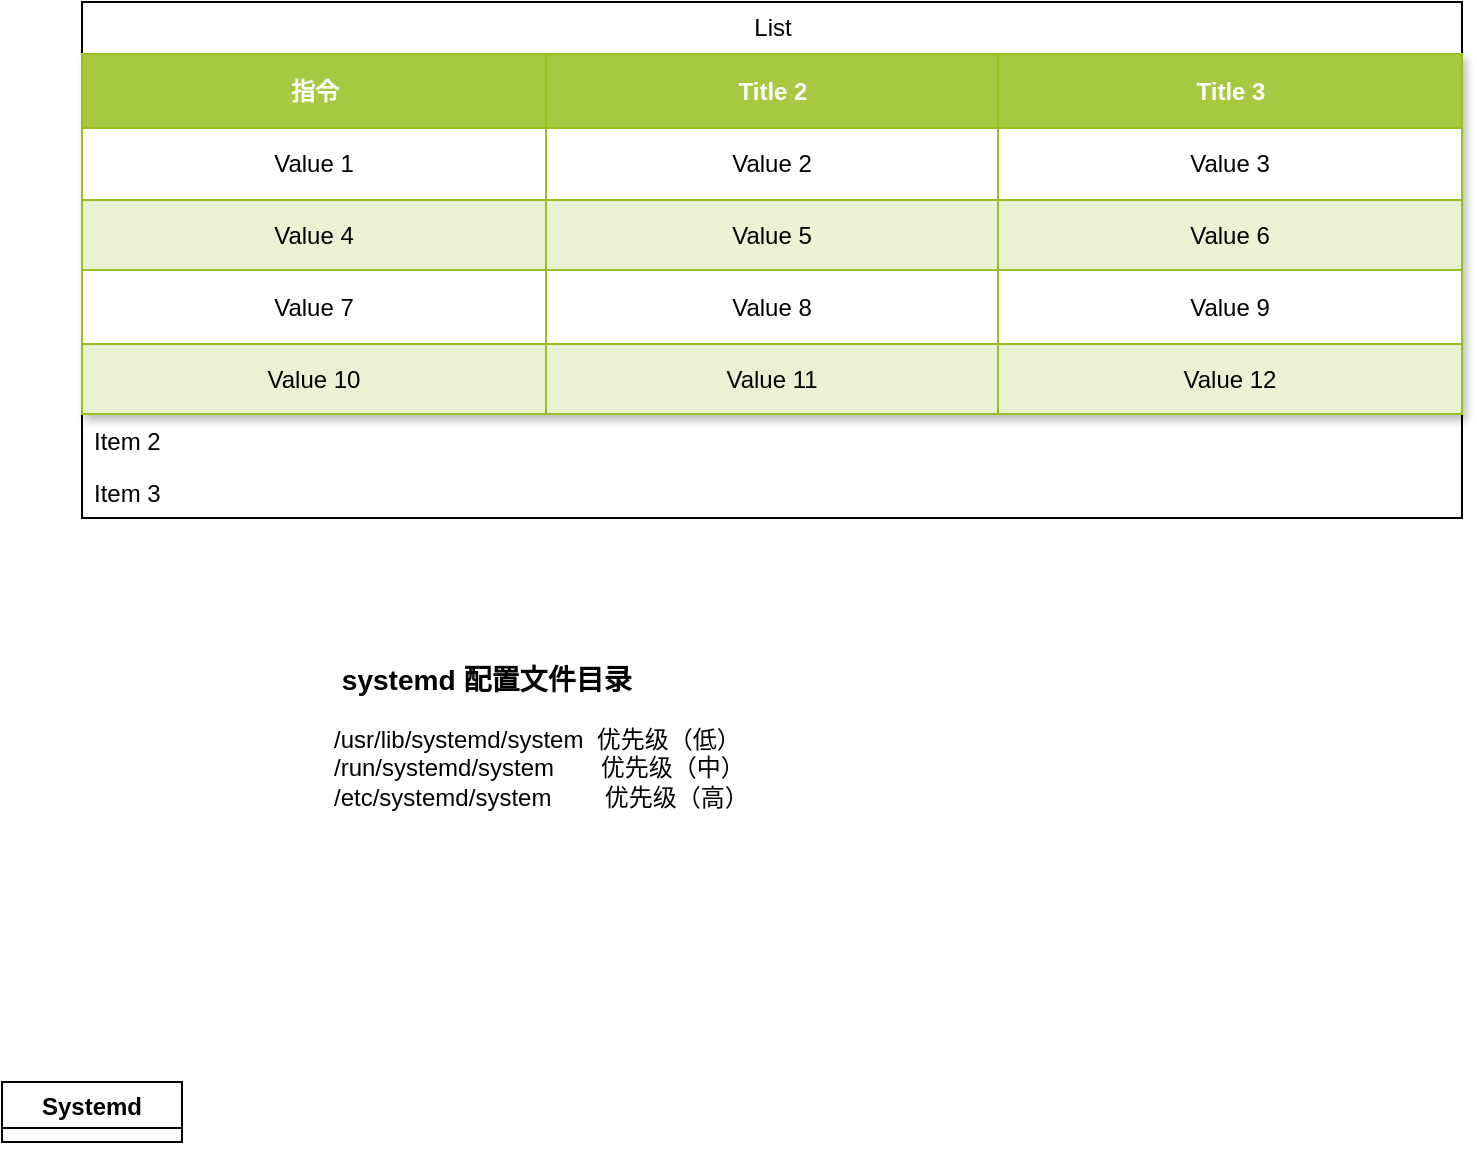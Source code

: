 <mxfile version="21.5.2" type="github">
  <diagram name="系统服务" id="AkdyvAcPNmq9f3njSD_J">
    <mxGraphModel dx="1434" dy="746" grid="1" gridSize="10" guides="1" tooltips="1" connect="1" arrows="1" fold="1" page="1" pageScale="1" pageWidth="827" pageHeight="1169" math="0" shadow="0">
      <root>
        <mxCell id="0" />
        <mxCell id="1" parent="0" />
        <mxCell id="VAEZ4VTmv3nbudL9s3wI-24" value="&lt;div&gt;&lt;h3&gt;&amp;nbsp;systemd 配置文件目录&lt;/h3&gt;&lt;/div&gt;&lt;div&gt;/usr/lib/systemd/system&amp;nbsp; 优先级（低）&lt;br&gt;&lt;/div&gt;&lt;div&gt;/run/systemd/system&amp;nbsp;&amp;nbsp;&amp;nbsp;&amp;nbsp;&amp;nbsp;&amp;nbsp; 优先级（中）&lt;/div&gt;&lt;div&gt;/etc/systemd/system&amp;nbsp;&amp;nbsp;&amp;nbsp;&amp;nbsp;&amp;nbsp;&amp;nbsp;&amp;nbsp; 优先级（高）&lt;/div&gt;" style="text;strokeColor=none;fillColor=none;align=left;verticalAlign=top;spacingLeft=4;spacingRight=4;overflow=hidden;rotatable=0;points=[[0,0.5],[1,0.5]];portConstraint=eastwest;whiteSpace=wrap;html=1;" parent="1" vertex="1">
          <mxGeometry x="180" y="360" width="450" height="270" as="geometry" />
        </mxCell>
        <mxCell id="VAEZ4VTmv3nbudL9s3wI-1" value="Systemd" style="swimlane;" parent="1" vertex="1" collapsed="1">
          <mxGeometry x="20" y="590" width="90" height="30" as="geometry">
            <mxRectangle x="10" y="130" width="810" height="600" as="alternateBounds" />
          </mxGeometry>
        </mxCell>
        <mxCell id="VAEZ4VTmv3nbudL9s3wI-23" value="List" style="swimlane;fontStyle=0;childLayout=stackLayout;horizontal=1;startSize=26;fillColor=none;horizontalStack=0;resizeParent=1;resizeParentMax=0;resizeLast=0;collapsible=1;marginBottom=0;html=1;" parent="1" vertex="1">
          <mxGeometry x="60" y="50" width="690" height="258" as="geometry" />
        </mxCell>
        <mxCell id="VAEZ4VTmv3nbudL9s3wI-2" value="Assets" style="childLayout=tableLayout;recursiveResize=0;strokeColor=#98bf21;fillColor=#A7C942;shadow=1;" parent="VAEZ4VTmv3nbudL9s3wI-23" vertex="1">
          <mxGeometry y="26" width="690" height="180" as="geometry" />
        </mxCell>
        <mxCell id="VAEZ4VTmv3nbudL9s3wI-3" style="shape=tableRow;horizontal=0;startSize=0;swimlaneHead=0;swimlaneBody=0;top=0;left=0;bottom=0;right=0;dropTarget=0;collapsible=0;recursiveResize=0;expand=0;fontStyle=0;strokeColor=inherit;fillColor=#ffffff;" parent="VAEZ4VTmv3nbudL9s3wI-2" vertex="1">
          <mxGeometry width="690" height="37" as="geometry" />
        </mxCell>
        <mxCell id="VAEZ4VTmv3nbudL9s3wI-4" value="指令" style="connectable=0;recursiveResize=0;strokeColor=inherit;fillColor=#A7C942;align=center;fontStyle=1;fontColor=#FFFFFF;html=1;" parent="VAEZ4VTmv3nbudL9s3wI-3" vertex="1">
          <mxGeometry width="232" height="37" as="geometry">
            <mxRectangle width="232" height="37" as="alternateBounds" />
          </mxGeometry>
        </mxCell>
        <mxCell id="VAEZ4VTmv3nbudL9s3wI-5" value="Title 2" style="connectable=0;recursiveResize=0;strokeColor=inherit;fillColor=#A7C942;align=center;fontStyle=1;fontColor=#FFFFFF;html=1;" parent="VAEZ4VTmv3nbudL9s3wI-3" vertex="1">
          <mxGeometry x="232" width="226" height="37" as="geometry">
            <mxRectangle width="226" height="37" as="alternateBounds" />
          </mxGeometry>
        </mxCell>
        <mxCell id="VAEZ4VTmv3nbudL9s3wI-6" value="Title 3" style="connectable=0;recursiveResize=0;strokeColor=inherit;fillColor=#A7C942;align=center;fontStyle=1;fontColor=#FFFFFF;html=1;" parent="VAEZ4VTmv3nbudL9s3wI-3" vertex="1">
          <mxGeometry x="458" width="232" height="37" as="geometry">
            <mxRectangle width="232" height="37" as="alternateBounds" />
          </mxGeometry>
        </mxCell>
        <mxCell id="VAEZ4VTmv3nbudL9s3wI-7" value="" style="shape=tableRow;horizontal=0;startSize=0;swimlaneHead=0;swimlaneBody=0;top=0;left=0;bottom=0;right=0;dropTarget=0;collapsible=0;recursiveResize=0;expand=0;fontStyle=0;strokeColor=inherit;fillColor=#ffffff;" parent="VAEZ4VTmv3nbudL9s3wI-2" vertex="1">
          <mxGeometry y="37" width="690" height="36" as="geometry" />
        </mxCell>
        <mxCell id="VAEZ4VTmv3nbudL9s3wI-8" value="Value 1" style="connectable=0;recursiveResize=0;strokeColor=inherit;fillColor=inherit;align=center;whiteSpace=wrap;html=1;" parent="VAEZ4VTmv3nbudL9s3wI-7" vertex="1">
          <mxGeometry width="232" height="36" as="geometry">
            <mxRectangle width="232" height="36" as="alternateBounds" />
          </mxGeometry>
        </mxCell>
        <mxCell id="VAEZ4VTmv3nbudL9s3wI-9" value="Value 2" style="connectable=0;recursiveResize=0;strokeColor=inherit;fillColor=inherit;align=center;whiteSpace=wrap;html=1;" parent="VAEZ4VTmv3nbudL9s3wI-7" vertex="1">
          <mxGeometry x="232" width="226" height="36" as="geometry">
            <mxRectangle width="226" height="36" as="alternateBounds" />
          </mxGeometry>
        </mxCell>
        <mxCell id="VAEZ4VTmv3nbudL9s3wI-10" value="Value 3" style="connectable=0;recursiveResize=0;strokeColor=inherit;fillColor=inherit;align=center;whiteSpace=wrap;html=1;" parent="VAEZ4VTmv3nbudL9s3wI-7" vertex="1">
          <mxGeometry x="458" width="232" height="36" as="geometry">
            <mxRectangle width="232" height="36" as="alternateBounds" />
          </mxGeometry>
        </mxCell>
        <mxCell id="VAEZ4VTmv3nbudL9s3wI-11" value="" style="shape=tableRow;horizontal=0;startSize=0;swimlaneHead=0;swimlaneBody=0;top=0;left=0;bottom=0;right=0;dropTarget=0;collapsible=0;recursiveResize=0;expand=0;fontStyle=1;strokeColor=inherit;fillColor=#EAF2D3;" parent="VAEZ4VTmv3nbudL9s3wI-2" vertex="1">
          <mxGeometry y="73" width="690" height="35" as="geometry" />
        </mxCell>
        <mxCell id="VAEZ4VTmv3nbudL9s3wI-12" value="Value 4" style="connectable=0;recursiveResize=0;strokeColor=inherit;fillColor=inherit;whiteSpace=wrap;html=1;" parent="VAEZ4VTmv3nbudL9s3wI-11" vertex="1">
          <mxGeometry width="232" height="35" as="geometry">
            <mxRectangle width="232" height="35" as="alternateBounds" />
          </mxGeometry>
        </mxCell>
        <mxCell id="VAEZ4VTmv3nbudL9s3wI-13" value="Value 5" style="connectable=0;recursiveResize=0;strokeColor=inherit;fillColor=inherit;whiteSpace=wrap;html=1;" parent="VAEZ4VTmv3nbudL9s3wI-11" vertex="1">
          <mxGeometry x="232" width="226" height="35" as="geometry">
            <mxRectangle width="226" height="35" as="alternateBounds" />
          </mxGeometry>
        </mxCell>
        <mxCell id="VAEZ4VTmv3nbudL9s3wI-14" value="Value 6" style="connectable=0;recursiveResize=0;strokeColor=inherit;fillColor=inherit;whiteSpace=wrap;html=1;" parent="VAEZ4VTmv3nbudL9s3wI-11" vertex="1">
          <mxGeometry x="458" width="232" height="35" as="geometry">
            <mxRectangle width="232" height="35" as="alternateBounds" />
          </mxGeometry>
        </mxCell>
        <mxCell id="VAEZ4VTmv3nbudL9s3wI-15" value="" style="shape=tableRow;horizontal=0;startSize=0;swimlaneHead=0;swimlaneBody=0;top=0;left=0;bottom=0;right=0;dropTarget=0;collapsible=0;recursiveResize=0;expand=0;fontStyle=0;strokeColor=inherit;fillColor=#ffffff;" parent="VAEZ4VTmv3nbudL9s3wI-2" vertex="1">
          <mxGeometry y="108" width="690" height="37" as="geometry" />
        </mxCell>
        <mxCell id="VAEZ4VTmv3nbudL9s3wI-16" value="Value 7" style="connectable=0;recursiveResize=0;strokeColor=inherit;fillColor=inherit;fontStyle=0;align=center;whiteSpace=wrap;html=1;" parent="VAEZ4VTmv3nbudL9s3wI-15" vertex="1">
          <mxGeometry width="232" height="37" as="geometry">
            <mxRectangle width="232" height="37" as="alternateBounds" />
          </mxGeometry>
        </mxCell>
        <mxCell id="VAEZ4VTmv3nbudL9s3wI-17" value="Value 8" style="connectable=0;recursiveResize=0;strokeColor=inherit;fillColor=inherit;fontStyle=0;align=center;whiteSpace=wrap;html=1;" parent="VAEZ4VTmv3nbudL9s3wI-15" vertex="1">
          <mxGeometry x="232" width="226" height="37" as="geometry">
            <mxRectangle width="226" height="37" as="alternateBounds" />
          </mxGeometry>
        </mxCell>
        <mxCell id="VAEZ4VTmv3nbudL9s3wI-18" value="Value 9" style="connectable=0;recursiveResize=0;strokeColor=inherit;fillColor=inherit;fontStyle=0;align=center;whiteSpace=wrap;html=1;" parent="VAEZ4VTmv3nbudL9s3wI-15" vertex="1">
          <mxGeometry x="458" width="232" height="37" as="geometry">
            <mxRectangle width="232" height="37" as="alternateBounds" />
          </mxGeometry>
        </mxCell>
        <mxCell id="VAEZ4VTmv3nbudL9s3wI-19" value="" style="shape=tableRow;horizontal=0;startSize=0;swimlaneHead=0;swimlaneBody=0;top=0;left=0;bottom=0;right=0;dropTarget=0;collapsible=0;recursiveResize=0;expand=0;fontStyle=1;strokeColor=inherit;fillColor=#EAF2D3;" parent="VAEZ4VTmv3nbudL9s3wI-2" vertex="1">
          <mxGeometry y="145" width="690" height="35" as="geometry" />
        </mxCell>
        <mxCell id="VAEZ4VTmv3nbudL9s3wI-20" value="Value 10" style="connectable=0;recursiveResize=0;strokeColor=inherit;fillColor=inherit;whiteSpace=wrap;html=1;" parent="VAEZ4VTmv3nbudL9s3wI-19" vertex="1">
          <mxGeometry width="232" height="35" as="geometry">
            <mxRectangle width="232" height="35" as="alternateBounds" />
          </mxGeometry>
        </mxCell>
        <mxCell id="VAEZ4VTmv3nbudL9s3wI-21" value="Value 11" style="connectable=0;recursiveResize=0;strokeColor=inherit;fillColor=inherit;whiteSpace=wrap;html=1;" parent="VAEZ4VTmv3nbudL9s3wI-19" vertex="1">
          <mxGeometry x="232" width="226" height="35" as="geometry">
            <mxRectangle width="226" height="35" as="alternateBounds" />
          </mxGeometry>
        </mxCell>
        <mxCell id="VAEZ4VTmv3nbudL9s3wI-22" value="Value 12" style="connectable=0;recursiveResize=0;strokeColor=inherit;fillColor=inherit;whiteSpace=wrap;html=1;" parent="VAEZ4VTmv3nbudL9s3wI-19" vertex="1">
          <mxGeometry x="458" width="232" height="35" as="geometry">
            <mxRectangle width="232" height="35" as="alternateBounds" />
          </mxGeometry>
        </mxCell>
        <mxCell id="VAEZ4VTmv3nbudL9s3wI-25" value="Item 2" style="text;strokeColor=none;fillColor=none;align=left;verticalAlign=top;spacingLeft=4;spacingRight=4;overflow=hidden;rotatable=0;points=[[0,0.5],[1,0.5]];portConstraint=eastwest;whiteSpace=wrap;html=1;" parent="VAEZ4VTmv3nbudL9s3wI-23" vertex="1">
          <mxGeometry y="206" width="690" height="26" as="geometry" />
        </mxCell>
        <mxCell id="VAEZ4VTmv3nbudL9s3wI-26" value="Item 3" style="text;strokeColor=none;fillColor=none;align=left;verticalAlign=top;spacingLeft=4;spacingRight=4;overflow=hidden;rotatable=0;points=[[0,0.5],[1,0.5]];portConstraint=eastwest;whiteSpace=wrap;html=1;" parent="VAEZ4VTmv3nbudL9s3wI-23" vertex="1">
          <mxGeometry y="232" width="690" height="26" as="geometry" />
        </mxCell>
      </root>
    </mxGraphModel>
  </diagram>
</mxfile>
